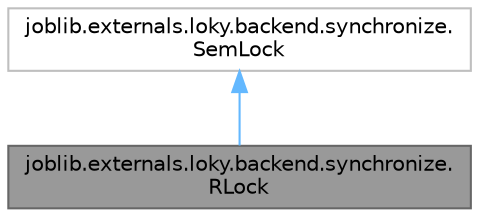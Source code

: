 digraph "joblib.externals.loky.backend.synchronize.RLock"
{
 // LATEX_PDF_SIZE
  bgcolor="transparent";
  edge [fontname=Helvetica,fontsize=10,labelfontname=Helvetica,labelfontsize=10];
  node [fontname=Helvetica,fontsize=10,shape=box,height=0.2,width=0.4];
  Node1 [id="Node000001",label="joblib.externals.loky.backend.synchronize.\lRLock",height=0.2,width=0.4,color="gray40", fillcolor="grey60", style="filled", fontcolor="black",tooltip=" "];
  Node2 -> Node1 [id="edge2_Node000001_Node000002",dir="back",color="steelblue1",style="solid",tooltip=" "];
  Node2 [id="Node000002",label="joblib.externals.loky.backend.synchronize.\lSemLock",height=0.2,width=0.4,color="grey75", fillcolor="white", style="filled",URL="$d7/dec/classjoblib_1_1externals_1_1loky_1_1backend_1_1synchronize_1_1SemLock.html",tooltip=" "];
}
